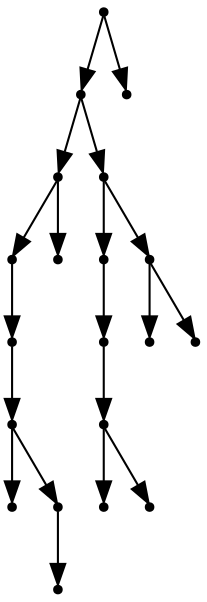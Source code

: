 digraph {
  19 [shape=point];
  17 [shape=point];
  7 [shape=point];
  5 [shape=point];
  4 [shape=point];
  3 [shape=point];
  0 [shape=point];
  2 [shape=point];
  1 [shape=point];
  6 [shape=point];
  16 [shape=point];
  12 [shape=point];
  11 [shape=point];
  10 [shape=point];
  8 [shape=point];
  9 [shape=point];
  15 [shape=point];
  13 [shape=point];
  14 [shape=point];
  18 [shape=point];
19 -> 17;
17 -> 7;
7 -> 5;
5 -> 4;
4 -> 3;
3 -> 0;
3 -> 2;
2 -> 1;
7 -> 6;
17 -> 16;
16 -> 12;
12 -> 11;
11 -> 10;
10 -> 8;
10 -> 9;
16 -> 15;
15 -> 13;
15 -> 14;
19 -> 18;
}
